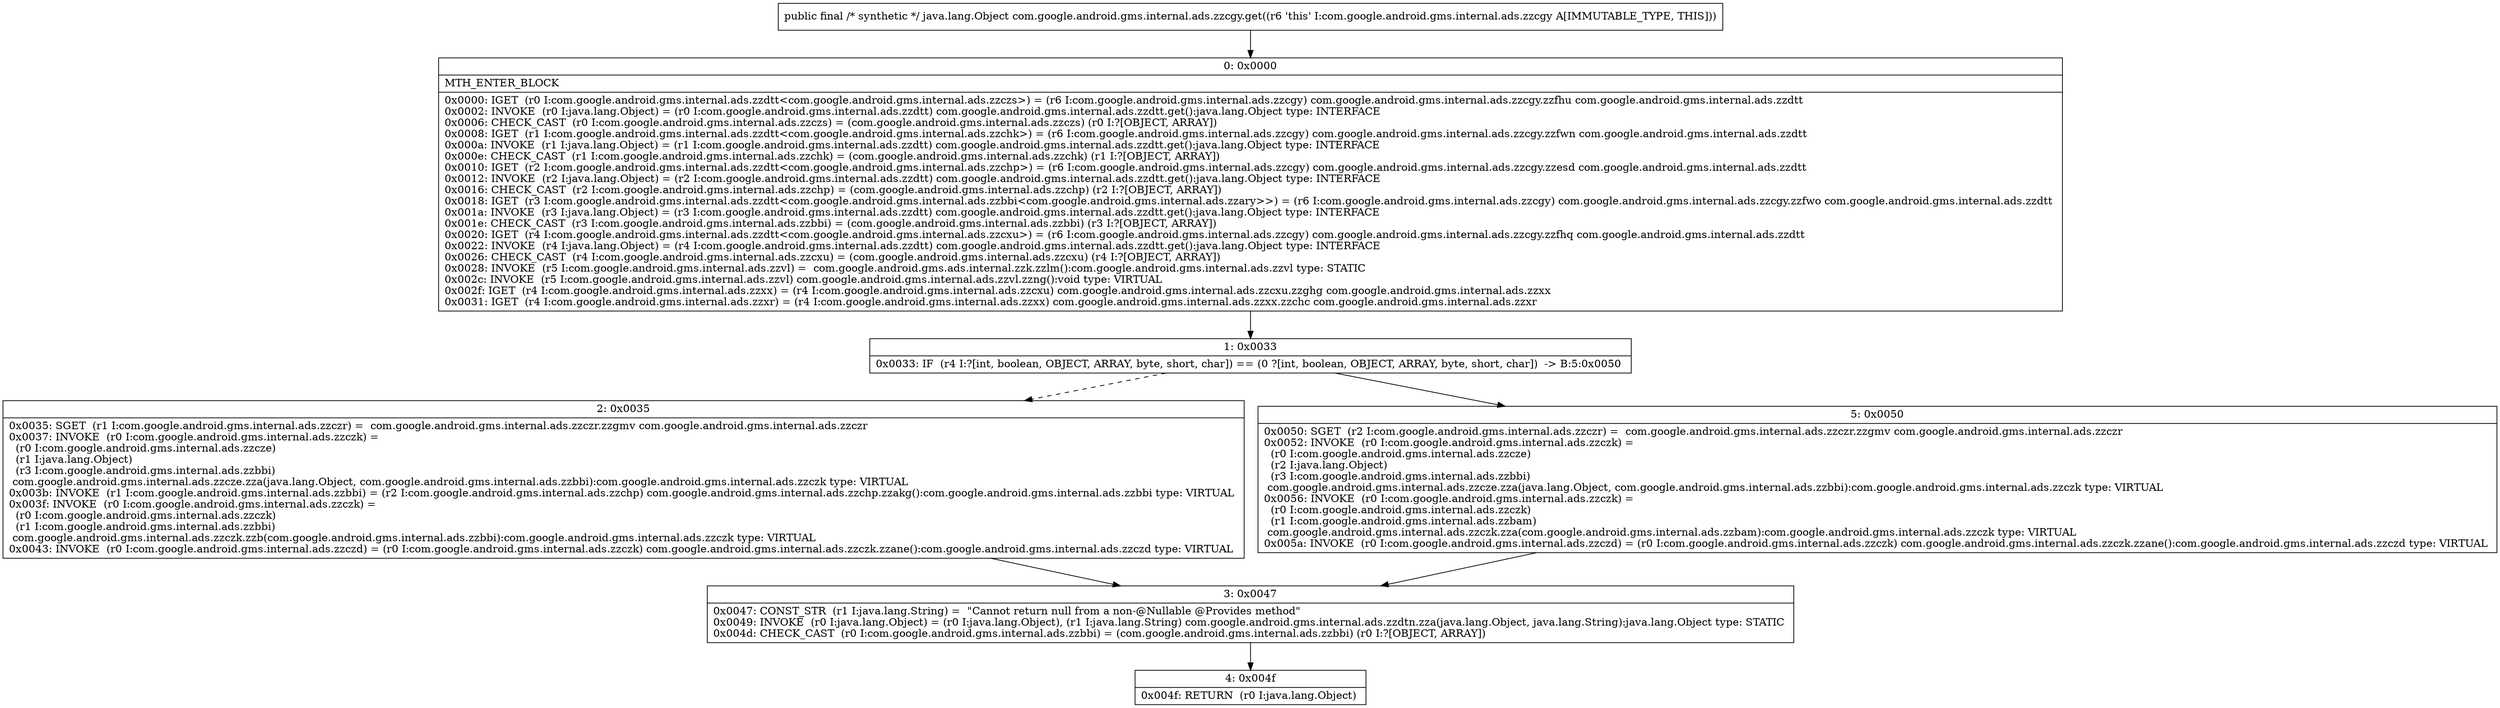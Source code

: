 digraph "CFG forcom.google.android.gms.internal.ads.zzcgy.get()Ljava\/lang\/Object;" {
Node_0 [shape=record,label="{0\:\ 0x0000|MTH_ENTER_BLOCK\l|0x0000: IGET  (r0 I:com.google.android.gms.internal.ads.zzdtt\<com.google.android.gms.internal.ads.zzczs\>) = (r6 I:com.google.android.gms.internal.ads.zzcgy) com.google.android.gms.internal.ads.zzcgy.zzfhu com.google.android.gms.internal.ads.zzdtt \l0x0002: INVOKE  (r0 I:java.lang.Object) = (r0 I:com.google.android.gms.internal.ads.zzdtt) com.google.android.gms.internal.ads.zzdtt.get():java.lang.Object type: INTERFACE \l0x0006: CHECK_CAST  (r0 I:com.google.android.gms.internal.ads.zzczs) = (com.google.android.gms.internal.ads.zzczs) (r0 I:?[OBJECT, ARRAY]) \l0x0008: IGET  (r1 I:com.google.android.gms.internal.ads.zzdtt\<com.google.android.gms.internal.ads.zzchk\>) = (r6 I:com.google.android.gms.internal.ads.zzcgy) com.google.android.gms.internal.ads.zzcgy.zzfwn com.google.android.gms.internal.ads.zzdtt \l0x000a: INVOKE  (r1 I:java.lang.Object) = (r1 I:com.google.android.gms.internal.ads.zzdtt) com.google.android.gms.internal.ads.zzdtt.get():java.lang.Object type: INTERFACE \l0x000e: CHECK_CAST  (r1 I:com.google.android.gms.internal.ads.zzchk) = (com.google.android.gms.internal.ads.zzchk) (r1 I:?[OBJECT, ARRAY]) \l0x0010: IGET  (r2 I:com.google.android.gms.internal.ads.zzdtt\<com.google.android.gms.internal.ads.zzchp\>) = (r6 I:com.google.android.gms.internal.ads.zzcgy) com.google.android.gms.internal.ads.zzcgy.zzesd com.google.android.gms.internal.ads.zzdtt \l0x0012: INVOKE  (r2 I:java.lang.Object) = (r2 I:com.google.android.gms.internal.ads.zzdtt) com.google.android.gms.internal.ads.zzdtt.get():java.lang.Object type: INTERFACE \l0x0016: CHECK_CAST  (r2 I:com.google.android.gms.internal.ads.zzchp) = (com.google.android.gms.internal.ads.zzchp) (r2 I:?[OBJECT, ARRAY]) \l0x0018: IGET  (r3 I:com.google.android.gms.internal.ads.zzdtt\<com.google.android.gms.internal.ads.zzbbi\<com.google.android.gms.internal.ads.zzary\>\>) = (r6 I:com.google.android.gms.internal.ads.zzcgy) com.google.android.gms.internal.ads.zzcgy.zzfwo com.google.android.gms.internal.ads.zzdtt \l0x001a: INVOKE  (r3 I:java.lang.Object) = (r3 I:com.google.android.gms.internal.ads.zzdtt) com.google.android.gms.internal.ads.zzdtt.get():java.lang.Object type: INTERFACE \l0x001e: CHECK_CAST  (r3 I:com.google.android.gms.internal.ads.zzbbi) = (com.google.android.gms.internal.ads.zzbbi) (r3 I:?[OBJECT, ARRAY]) \l0x0020: IGET  (r4 I:com.google.android.gms.internal.ads.zzdtt\<com.google.android.gms.internal.ads.zzcxu\>) = (r6 I:com.google.android.gms.internal.ads.zzcgy) com.google.android.gms.internal.ads.zzcgy.zzfhq com.google.android.gms.internal.ads.zzdtt \l0x0022: INVOKE  (r4 I:java.lang.Object) = (r4 I:com.google.android.gms.internal.ads.zzdtt) com.google.android.gms.internal.ads.zzdtt.get():java.lang.Object type: INTERFACE \l0x0026: CHECK_CAST  (r4 I:com.google.android.gms.internal.ads.zzcxu) = (com.google.android.gms.internal.ads.zzcxu) (r4 I:?[OBJECT, ARRAY]) \l0x0028: INVOKE  (r5 I:com.google.android.gms.internal.ads.zzvl) =  com.google.android.gms.ads.internal.zzk.zzlm():com.google.android.gms.internal.ads.zzvl type: STATIC \l0x002c: INVOKE  (r5 I:com.google.android.gms.internal.ads.zzvl) com.google.android.gms.internal.ads.zzvl.zzng():void type: VIRTUAL \l0x002f: IGET  (r4 I:com.google.android.gms.internal.ads.zzxx) = (r4 I:com.google.android.gms.internal.ads.zzcxu) com.google.android.gms.internal.ads.zzcxu.zzghg com.google.android.gms.internal.ads.zzxx \l0x0031: IGET  (r4 I:com.google.android.gms.internal.ads.zzxr) = (r4 I:com.google.android.gms.internal.ads.zzxx) com.google.android.gms.internal.ads.zzxx.zzchc com.google.android.gms.internal.ads.zzxr \l}"];
Node_1 [shape=record,label="{1\:\ 0x0033|0x0033: IF  (r4 I:?[int, boolean, OBJECT, ARRAY, byte, short, char]) == (0 ?[int, boolean, OBJECT, ARRAY, byte, short, char])  \-\> B:5:0x0050 \l}"];
Node_2 [shape=record,label="{2\:\ 0x0035|0x0035: SGET  (r1 I:com.google.android.gms.internal.ads.zzczr) =  com.google.android.gms.internal.ads.zzczr.zzgmv com.google.android.gms.internal.ads.zzczr \l0x0037: INVOKE  (r0 I:com.google.android.gms.internal.ads.zzczk) = \l  (r0 I:com.google.android.gms.internal.ads.zzcze)\l  (r1 I:java.lang.Object)\l  (r3 I:com.google.android.gms.internal.ads.zzbbi)\l com.google.android.gms.internal.ads.zzcze.zza(java.lang.Object, com.google.android.gms.internal.ads.zzbbi):com.google.android.gms.internal.ads.zzczk type: VIRTUAL \l0x003b: INVOKE  (r1 I:com.google.android.gms.internal.ads.zzbbi) = (r2 I:com.google.android.gms.internal.ads.zzchp) com.google.android.gms.internal.ads.zzchp.zzakg():com.google.android.gms.internal.ads.zzbbi type: VIRTUAL \l0x003f: INVOKE  (r0 I:com.google.android.gms.internal.ads.zzczk) = \l  (r0 I:com.google.android.gms.internal.ads.zzczk)\l  (r1 I:com.google.android.gms.internal.ads.zzbbi)\l com.google.android.gms.internal.ads.zzczk.zzb(com.google.android.gms.internal.ads.zzbbi):com.google.android.gms.internal.ads.zzczk type: VIRTUAL \l0x0043: INVOKE  (r0 I:com.google.android.gms.internal.ads.zzczd) = (r0 I:com.google.android.gms.internal.ads.zzczk) com.google.android.gms.internal.ads.zzczk.zzane():com.google.android.gms.internal.ads.zzczd type: VIRTUAL \l}"];
Node_3 [shape=record,label="{3\:\ 0x0047|0x0047: CONST_STR  (r1 I:java.lang.String) =  \"Cannot return null from a non\-@Nullable @Provides method\" \l0x0049: INVOKE  (r0 I:java.lang.Object) = (r0 I:java.lang.Object), (r1 I:java.lang.String) com.google.android.gms.internal.ads.zzdtn.zza(java.lang.Object, java.lang.String):java.lang.Object type: STATIC \l0x004d: CHECK_CAST  (r0 I:com.google.android.gms.internal.ads.zzbbi) = (com.google.android.gms.internal.ads.zzbbi) (r0 I:?[OBJECT, ARRAY]) \l}"];
Node_4 [shape=record,label="{4\:\ 0x004f|0x004f: RETURN  (r0 I:java.lang.Object) \l}"];
Node_5 [shape=record,label="{5\:\ 0x0050|0x0050: SGET  (r2 I:com.google.android.gms.internal.ads.zzczr) =  com.google.android.gms.internal.ads.zzczr.zzgmv com.google.android.gms.internal.ads.zzczr \l0x0052: INVOKE  (r0 I:com.google.android.gms.internal.ads.zzczk) = \l  (r0 I:com.google.android.gms.internal.ads.zzcze)\l  (r2 I:java.lang.Object)\l  (r3 I:com.google.android.gms.internal.ads.zzbbi)\l com.google.android.gms.internal.ads.zzcze.zza(java.lang.Object, com.google.android.gms.internal.ads.zzbbi):com.google.android.gms.internal.ads.zzczk type: VIRTUAL \l0x0056: INVOKE  (r0 I:com.google.android.gms.internal.ads.zzczk) = \l  (r0 I:com.google.android.gms.internal.ads.zzczk)\l  (r1 I:com.google.android.gms.internal.ads.zzbam)\l com.google.android.gms.internal.ads.zzczk.zza(com.google.android.gms.internal.ads.zzbam):com.google.android.gms.internal.ads.zzczk type: VIRTUAL \l0x005a: INVOKE  (r0 I:com.google.android.gms.internal.ads.zzczd) = (r0 I:com.google.android.gms.internal.ads.zzczk) com.google.android.gms.internal.ads.zzczk.zzane():com.google.android.gms.internal.ads.zzczd type: VIRTUAL \l}"];
MethodNode[shape=record,label="{public final \/* synthetic *\/ java.lang.Object com.google.android.gms.internal.ads.zzcgy.get((r6 'this' I:com.google.android.gms.internal.ads.zzcgy A[IMMUTABLE_TYPE, THIS])) }"];
MethodNode -> Node_0;
Node_0 -> Node_1;
Node_1 -> Node_2[style=dashed];
Node_1 -> Node_5;
Node_2 -> Node_3;
Node_3 -> Node_4;
Node_5 -> Node_3;
}

